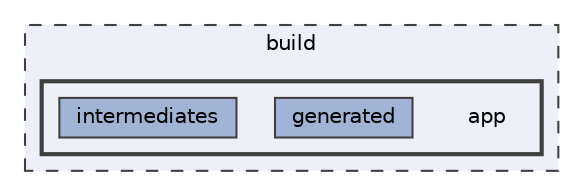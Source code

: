 digraph "build/app"
{
 // LATEX_PDF_SIZE
  bgcolor="transparent";
  edge [fontname=Helvetica,fontsize=10,labelfontname=Helvetica,labelfontsize=10];
  node [fontname=Helvetica,fontsize=10,shape=box,height=0.2,width=0.4];
  compound=true
  subgraph clusterdir_4fef79e7177ba769987a8da36c892c5f {
    graph [ bgcolor="#edf0f7", pencolor="grey25", label="build", fontname=Helvetica,fontsize=10 style="filled,dashed", URL="dir_4fef79e7177ba769987a8da36c892c5f.html",tooltip=""]
  subgraph clusterdir_53179951b0ce778de019171d58280c68 {
    graph [ bgcolor="#edf0f7", pencolor="grey25", label="", fontname=Helvetica,fontsize=10 style="filled,bold", URL="dir_53179951b0ce778de019171d58280c68.html",tooltip=""]
    dir_53179951b0ce778de019171d58280c68 [shape=plaintext, label="app"];
  dir_5ab5d275e7f9aa15ce0c7cdeeba6b576 [label="generated", fillcolor="#a2b4d6", color="grey25", style="filled", URL="dir_5ab5d275e7f9aa15ce0c7cdeeba6b576.html",tooltip=""];
  dir_d43b0fa1d29667c71d7ca12599450309 [label="intermediates", fillcolor="#a2b4d6", color="grey25", style="filled", URL="dir_d43b0fa1d29667c71d7ca12599450309.html",tooltip=""];
  }
  }
}
